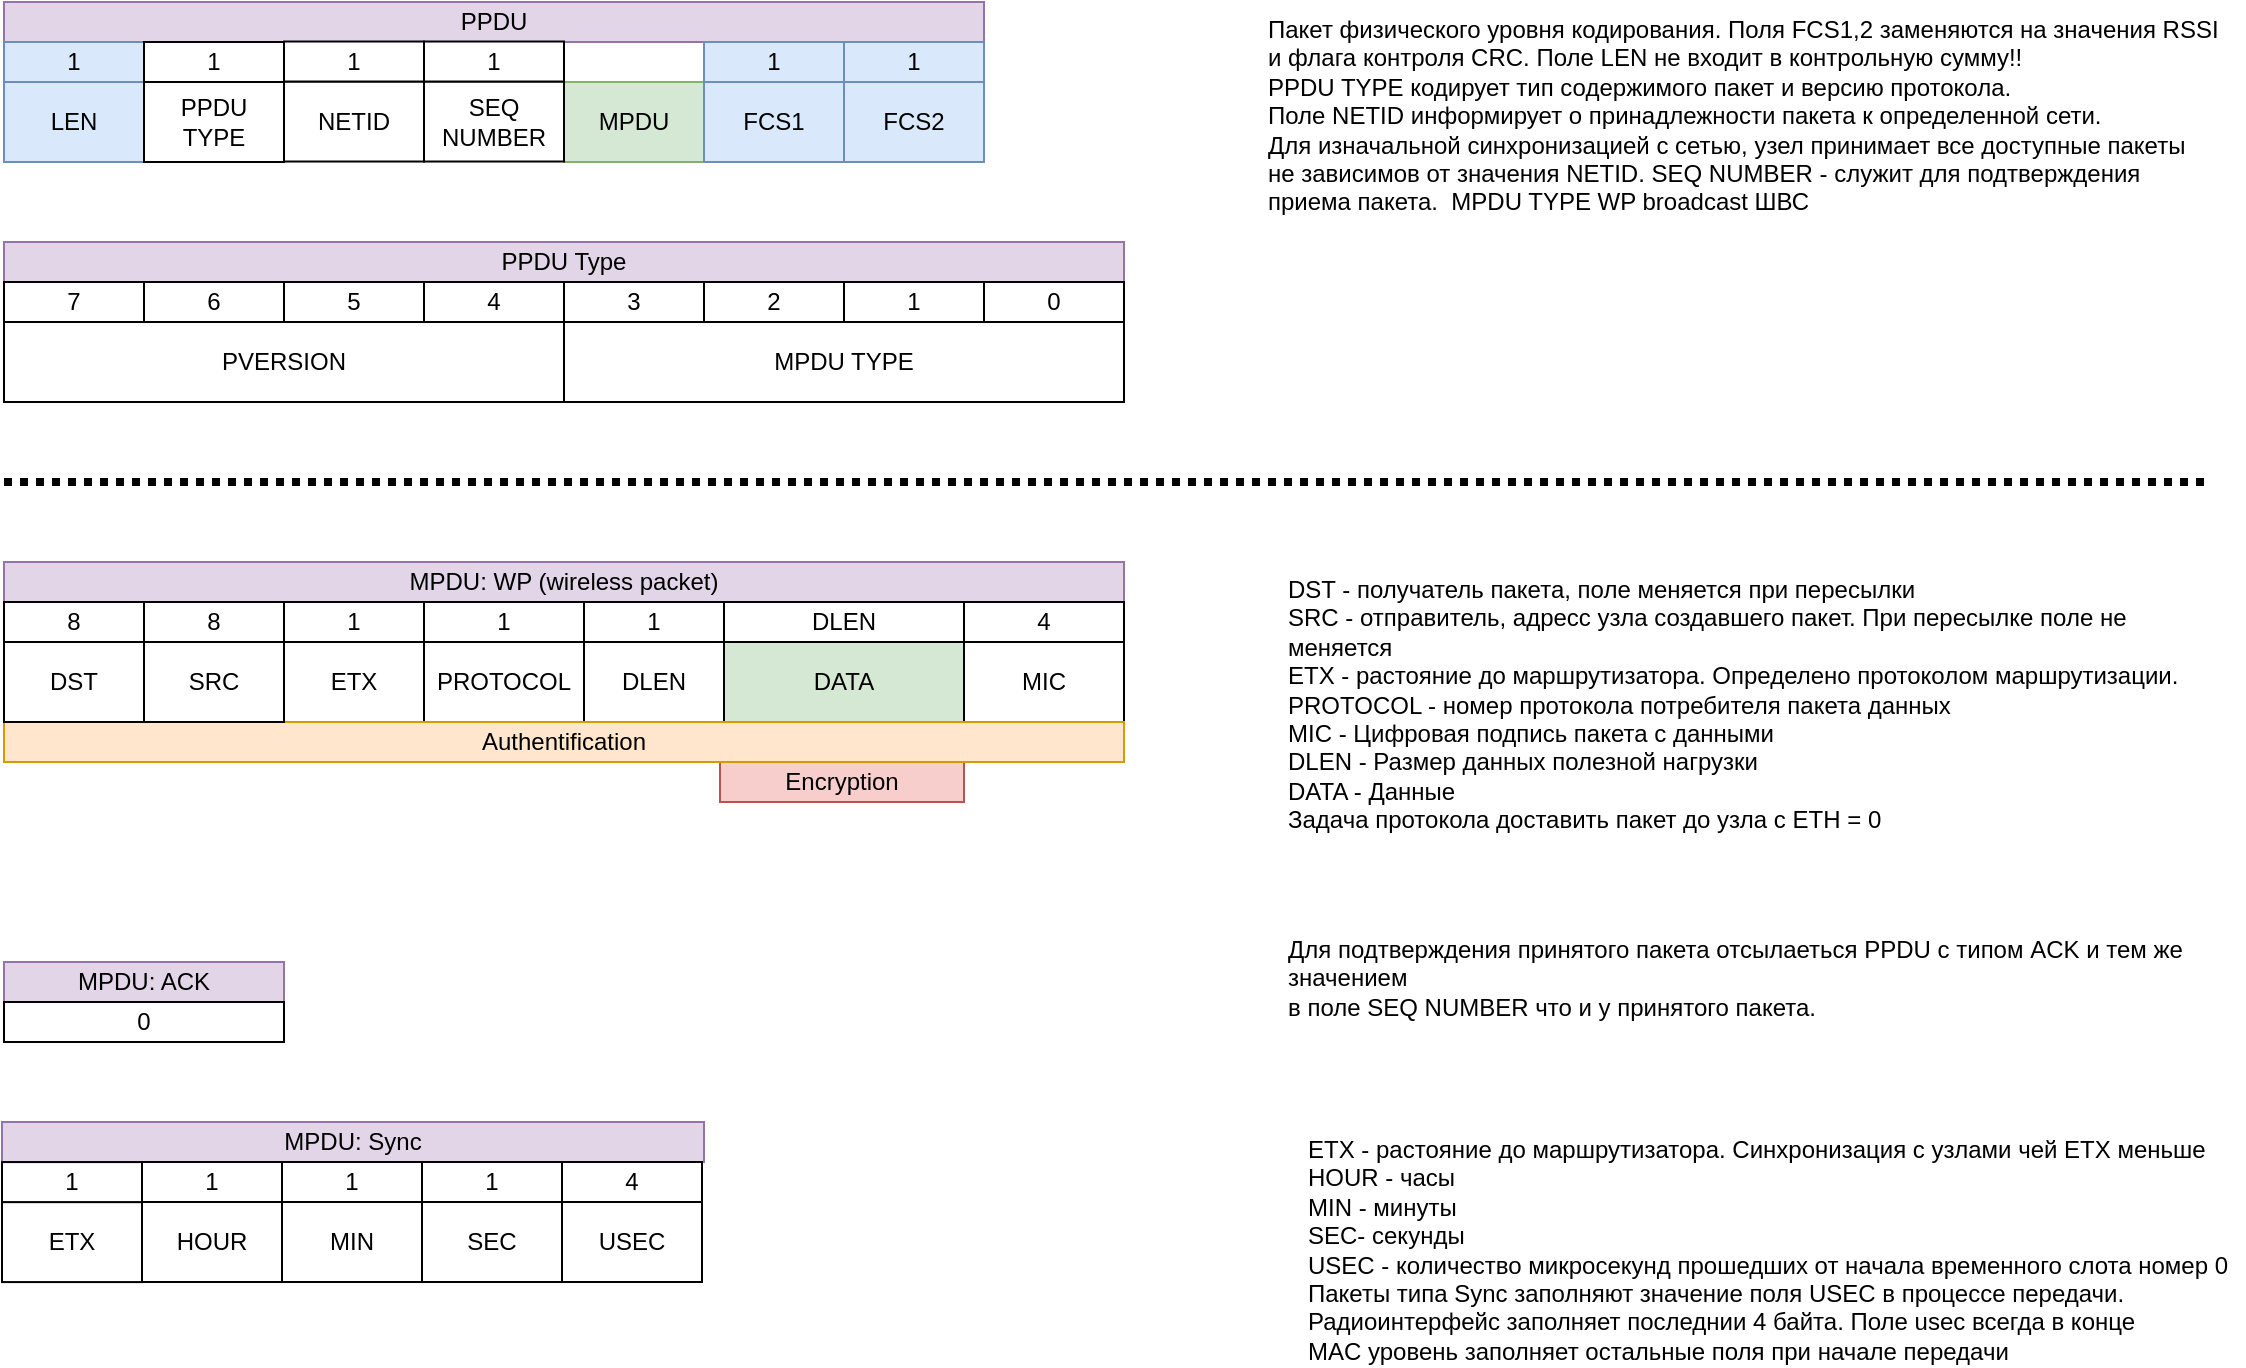 <mxfile version="11.1.4" type="device"><diagram id="k8i3Y56BrXUc4iuTlrY_" name="Frame struct"><mxGraphModel dx="1182" dy="813" grid="1" gridSize="10" guides="1" tooltips="1" connect="1" arrows="1" fold="1" page="1" pageScale="1" pageWidth="1169" pageHeight="827" background="none" math="0" shadow="0"><root><mxCell id="0"/><mxCell id="1" parent="0"/><mxCell id="z7zXKe8dB0JZ0_6NdZDj-1" value="LEN" style="rounded=0;whiteSpace=wrap;html=1;fillColor=#dae8fc;strokeColor=#6c8ebf;" parent="1" vertex="1"><mxGeometry x="40" y="80" width="70" height="40" as="geometry"/></mxCell><mxCell id="z7zXKe8dB0JZ0_6NdZDj-2" value="MPDU" style="rounded=0;whiteSpace=wrap;html=1;fillColor=#d5e8d4;strokeColor=#82b366;" parent="1" vertex="1"><mxGeometry x="320" y="80" width="70" height="40" as="geometry"/></mxCell><mxCell id="z7zXKe8dB0JZ0_6NdZDj-3" value="FCS1" style="rounded=0;whiteSpace=wrap;html=1;fillColor=#dae8fc;strokeColor=#6c8ebf;" parent="1" vertex="1"><mxGeometry x="390" y="80" width="70" height="40" as="geometry"/></mxCell><mxCell id="z7zXKe8dB0JZ0_6NdZDj-5" value="FCS2" style="rounded=0;whiteSpace=wrap;html=1;fillColor=#dae8fc;strokeColor=#6c8ebf;" parent="1" vertex="1"><mxGeometry x="460" y="80" width="70" height="40" as="geometry"/></mxCell><mxCell id="z7zXKe8dB0JZ0_6NdZDj-7" value="PPDU" style="rounded=0;whiteSpace=wrap;html=1;fillColor=#e1d5e7;strokeColor=#9673a6;" parent="1" vertex="1"><mxGeometry x="40" y="40" width="490" height="20" as="geometry"/></mxCell><mxCell id="z7zXKe8dB0JZ0_6NdZDj-8" value="PROTOCOL" style="rounded=0;whiteSpace=wrap;html=1;" parent="1" vertex="1"><mxGeometry x="250" y="360" width="80" height="40" as="geometry"/></mxCell><mxCell id="z7zXKe8dB0JZ0_6NdZDj-9" value="DATA" style="rounded=0;whiteSpace=wrap;html=1;fillColor=#d5e8d4;strokeColor=#82b366;" parent="1" vertex="1"><mxGeometry x="400" y="360" width="120" height="40" as="geometry"/></mxCell><mxCell id="z7zXKe8dB0JZ0_6NdZDj-12" value="MPDU: WP (wireless packet)" style="rounded=0;whiteSpace=wrap;html=1;fillColor=#e1d5e7;strokeColor=#9673a6;" parent="1" vertex="1"><mxGeometry x="40" y="320" width="560" height="20" as="geometry"/></mxCell><mxCell id="z7zXKe8dB0JZ0_6NdZDj-13" value="1" style="rounded=0;whiteSpace=wrap;html=1;fillColor=#dae8fc;strokeColor=#6c8ebf;" parent="1" vertex="1"><mxGeometry x="40" y="60" width="70" height="20" as="geometry"/></mxCell><mxCell id="z7zXKe8dB0JZ0_6NdZDj-14" value="1" style="rounded=0;whiteSpace=wrap;html=1;fillColor=#dae8fc;strokeColor=#6c8ebf;" parent="1" vertex="1"><mxGeometry x="390" y="60" width="70" height="20" as="geometry"/></mxCell><mxCell id="z7zXKe8dB0JZ0_6NdZDj-15" value="1" style="rounded=0;whiteSpace=wrap;html=1;fillColor=#dae8fc;strokeColor=#6c8ebf;" parent="1" vertex="1"><mxGeometry x="460" y="60" width="70" height="20" as="geometry"/></mxCell><mxCell id="z7zXKe8dB0JZ0_6NdZDj-18" value="1" style="rounded=0;whiteSpace=wrap;html=1;" parent="1" vertex="1"><mxGeometry x="250" y="340" width="80" height="20" as="geometry"/></mxCell><mxCell id="z7zXKe8dB0JZ0_6NdZDj-21" value="1" style="rounded=0;whiteSpace=wrap;html=1;" parent="1" vertex="1"><mxGeometry x="180" y="340" width="70" height="20" as="geometry"/></mxCell><mxCell id="z7zXKe8dB0JZ0_6NdZDj-22" value="ETX" style="rounded=0;whiteSpace=wrap;html=1;" parent="1" vertex="1"><mxGeometry x="180" y="360" width="70" height="40" as="geometry"/></mxCell><mxCell id="z7zXKe8dB0JZ0_6NdZDj-23" value="DLEN" style="rounded=0;whiteSpace=wrap;html=1;" parent="1" vertex="1"><mxGeometry x="330" y="360" width="70" height="40" as="geometry"/></mxCell><mxCell id="z7zXKe8dB0JZ0_6NdZDj-24" value="1" style="rounded=0;whiteSpace=wrap;html=1;" parent="1" vertex="1"><mxGeometry x="330" y="340" width="70" height="20" as="geometry"/></mxCell><mxCell id="z7zXKe8dB0JZ0_6NdZDj-25" value="DLEN" style="rounded=0;whiteSpace=wrap;html=1;" parent="1" vertex="1"><mxGeometry x="400" y="340" width="120" height="20" as="geometry"/></mxCell><mxCell id="z7zXKe8dB0JZ0_6NdZDj-26" value="MIC" style="rounded=0;whiteSpace=wrap;html=1;" parent="1" vertex="1"><mxGeometry x="520" y="360" width="80" height="40" as="geometry"/></mxCell><mxCell id="z7zXKe8dB0JZ0_6NdZDj-27" value="4" style="rounded=0;whiteSpace=wrap;html=1;" parent="1" vertex="1"><mxGeometry x="520" y="340" width="80" height="20" as="geometry"/></mxCell><mxCell id="z7zXKe8dB0JZ0_6NdZDj-29" value="DST - получатель пакета, поле меняется при пересылки&lt;br&gt;SRC - отправитель, адресс узла создавшего пакет. При пересылке поле не меняется&lt;br&gt;ETX - растояние до маршрутизатора. Определено протоколом маршрутизации.&lt;br&gt;PROTOCOL - номер протокола потребителя пакета данных&lt;br&gt;MIC - Цифровая подпись пакета с данными&lt;br&gt;DLEN - Размер данных полезной нагрузки&lt;br&gt;DATA - Данные&amp;nbsp;&amp;nbsp;&lt;br&gt;Задача протокола доставить пакет до узла с ETH = 0" style="text;html=1;strokeColor=none;fillColor=none;align=left;verticalAlign=top;whiteSpace=wrap;rounded=0;" parent="1" vertex="1"><mxGeometry x="680" y="320" width="470" height="140" as="geometry"/></mxCell><mxCell id="z7zXKe8dB0JZ0_6NdZDj-35" value="MPDU: ACK" style="rounded=0;whiteSpace=wrap;html=1;fillColor=#e1d5e7;strokeColor=#9673a6;" parent="1" vertex="1"><mxGeometry x="40" y="520" width="140" height="20" as="geometry"/></mxCell><mxCell id="z7zXKe8dB0JZ0_6NdZDj-37" value="0" style="rounded=0;whiteSpace=wrap;html=1;" parent="1" vertex="1"><mxGeometry x="40" y="540" width="140" height="20" as="geometry"/></mxCell><mxCell id="z7zXKe8dB0JZ0_6NdZDj-47" value="Для подтверждения принятого пакета отсылаеться PPDU с типом ACK и тем же значением&lt;br&gt;в поле SEQ NUMBER что и у принятого пакета." style="text;html=1;strokeColor=none;fillColor=none;align=left;verticalAlign=top;whiteSpace=wrap;rounded=0;" parent="1" vertex="1"><mxGeometry x="680" y="500" width="470" height="60" as="geometry"/></mxCell><mxCell id="z7zXKe8dB0JZ0_6NdZDj-48" value="Encryption" style="rounded=0;whiteSpace=wrap;html=1;fillColor=#f8cecc;strokeColor=#b85450;" parent="1" vertex="1"><mxGeometry x="398" y="420" width="122" height="20" as="geometry"/></mxCell><mxCell id="z7zXKe8dB0JZ0_6NdZDj-49" value="Authentification" style="rounded=0;whiteSpace=wrap;html=1;fillColor=#ffe6cc;strokeColor=#d79b00;" parent="1" vertex="1"><mxGeometry x="40" y="400" width="560" height="20" as="geometry"/></mxCell><mxCell id="-DVWClgVpDWLAM5sQVfM-2" value="HOUR" style="rounded=0;whiteSpace=wrap;html=1;" parent="1" vertex="1"><mxGeometry x="109" y="640" width="70" height="40" as="geometry"/></mxCell><mxCell id="-DVWClgVpDWLAM5sQVfM-3" value="MPDU: Sync" style="rounded=0;whiteSpace=wrap;html=1;fillColor=#e1d5e7;strokeColor=#9673a6;" parent="1" vertex="1"><mxGeometry x="39" y="600" width="351" height="20" as="geometry"/></mxCell><mxCell id="-DVWClgVpDWLAM5sQVfM-5" value="1" style="rounded=0;whiteSpace=wrap;html=1;" parent="1" vertex="1"><mxGeometry x="109" y="620" width="70" height="20" as="geometry"/></mxCell><mxCell id="-DVWClgVpDWLAM5sQVfM-6" value="MIN" style="rounded=0;whiteSpace=wrap;html=1;" parent="1" vertex="1"><mxGeometry x="179" y="640" width="70" height="40" as="geometry"/></mxCell><mxCell id="-DVWClgVpDWLAM5sQVfM-7" value="1" style="rounded=0;whiteSpace=wrap;html=1;" parent="1" vertex="1"><mxGeometry x="179" y="620" width="70" height="20" as="geometry"/></mxCell><mxCell id="-DVWClgVpDWLAM5sQVfM-8" value="SEC" style="rounded=0;whiteSpace=wrap;html=1;" parent="1" vertex="1"><mxGeometry x="249" y="640" width="70" height="40" as="geometry"/></mxCell><mxCell id="-DVWClgVpDWLAM5sQVfM-9" value="1" style="rounded=0;whiteSpace=wrap;html=1;" parent="1" vertex="1"><mxGeometry x="249" y="620" width="70" height="20" as="geometry"/></mxCell><mxCell id="-DVWClgVpDWLAM5sQVfM-10" value="USEC" style="rounded=0;whiteSpace=wrap;html=1;" parent="1" vertex="1"><mxGeometry x="319" y="640" width="70" height="40" as="geometry"/></mxCell><mxCell id="-DVWClgVpDWLAM5sQVfM-11" value="4" style="rounded=0;whiteSpace=wrap;html=1;" parent="1" vertex="1"><mxGeometry x="319" y="620" width="70" height="20" as="geometry"/></mxCell><mxCell id="-DVWClgVpDWLAM5sQVfM-12" value="ETX - растояние до маршрутизатора. Синхронизация с узлами чей ETX меньше&lt;br&gt;HOUR - часы&lt;br&gt;MIN - минуты&lt;br&gt;SEC- секунды&lt;br&gt;USEC - количество микросекунд прошедших от начала временного слота номер 0&lt;br&gt;Пакеты типа Sync заполняют значение поля USEC в процессе передачи.&amp;nbsp;&lt;br&gt;Радиоинтерфейс заполняет последнии 4 байта. Поле usec всегда в конце&lt;br&gt;MAC уровень заполняет остальные поля при начале передачи" style="text;html=1;strokeColor=none;fillColor=none;align=left;verticalAlign=top;whiteSpace=wrap;rounded=0;" parent="1" vertex="1"><mxGeometry x="690" y="600" width="470" height="120" as="geometry"/></mxCell><mxCell id="cnWjSRXoXE1EGpLvZqfh-3" value="ETX" style="rounded=0;whiteSpace=wrap;html=1;" parent="1" vertex="1"><mxGeometry x="39" y="640.038" width="70" height="40" as="geometry"/></mxCell><mxCell id="cnWjSRXoXE1EGpLvZqfh-4" value="1" style="rounded=0;whiteSpace=wrap;html=1;" parent="1" vertex="1"><mxGeometry x="39" y="620.038" width="70" height="20" as="geometry"/></mxCell><mxCell id="XIo-fS-Pmp3Ub9NPWN20-3" value="MPDU TYPE" style="rounded=0;whiteSpace=wrap;html=1;" parent="1" vertex="1"><mxGeometry x="320" y="200" width="280" height="40" as="geometry"/></mxCell><mxCell id="XIo-fS-Pmp3Ub9NPWN20-5" value="PPDU Type" style="rounded=0;whiteSpace=wrap;html=1;fillColor=#e1d5e7;strokeColor=#9673a6;" parent="1" vertex="1"><mxGeometry x="40" y="160" width="560" height="20" as="geometry"/></mxCell><mxCell id="XIo-fS-Pmp3Ub9NPWN20-6" value="7" style="rounded=0;whiteSpace=wrap;html=1;" parent="1" vertex="1"><mxGeometry x="40" y="180" width="70" height="20" as="geometry"/></mxCell><mxCell id="XIo-fS-Pmp3Ub9NPWN20-7" value="6" style="rounded=0;whiteSpace=wrap;html=1;" parent="1" vertex="1"><mxGeometry x="110" y="180" width="70" height="20" as="geometry"/></mxCell><mxCell id="XIo-fS-Pmp3Ub9NPWN20-8" value="5" style="rounded=0;whiteSpace=wrap;html=1;" parent="1" vertex="1"><mxGeometry x="180" y="180" width="70" height="20" as="geometry"/></mxCell><mxCell id="XIo-fS-Pmp3Ub9NPWN20-9" value="4" style="rounded=0;whiteSpace=wrap;html=1;" parent="1" vertex="1"><mxGeometry x="250" y="180" width="70" height="20" as="geometry"/></mxCell><mxCell id="XIo-fS-Pmp3Ub9NPWN20-10" value="3" style="rounded=0;whiteSpace=wrap;html=1;" parent="1" vertex="1"><mxGeometry x="320" y="180" width="70" height="20" as="geometry"/></mxCell><mxCell id="XIo-fS-Pmp3Ub9NPWN20-11" value="2" style="rounded=0;whiteSpace=wrap;html=1;" parent="1" vertex="1"><mxGeometry x="390" y="180" width="70" height="20" as="geometry"/></mxCell><mxCell id="XIo-fS-Pmp3Ub9NPWN20-12" value="1" style="rounded=0;whiteSpace=wrap;html=1;" parent="1" vertex="1"><mxGeometry x="460" y="180" width="70" height="20" as="geometry"/></mxCell><mxCell id="XIo-fS-Pmp3Ub9NPWN20-13" value="0" style="rounded=0;whiteSpace=wrap;html=1;" parent="1" vertex="1"><mxGeometry x="530" y="180" width="70" height="20" as="geometry"/></mxCell><mxCell id="XIo-fS-Pmp3Ub9NPWN20-17" value="PVERSION" style="rounded=0;whiteSpace=wrap;html=1;" parent="1" vertex="1"><mxGeometry x="40" y="200" width="280" height="40" as="geometry"/></mxCell><mxCell id="iUeADY57S3nw9IOZ00N9-76" value="DST" style="rounded=0;whiteSpace=wrap;html=1;" parent="1" vertex="1"><mxGeometry x="40" y="360" width="70" height="40" as="geometry"/></mxCell><mxCell id="iUeADY57S3nw9IOZ00N9-77" value="SRC" style="rounded=0;whiteSpace=wrap;html=1;" parent="1" vertex="1"><mxGeometry x="110" y="360" width="70" height="40" as="geometry"/></mxCell><mxCell id="iUeADY57S3nw9IOZ00N9-78" value="8" style="rounded=0;whiteSpace=wrap;html=1;" parent="1" vertex="1"><mxGeometry x="40" y="340" width="70" height="20" as="geometry"/></mxCell><mxCell id="iUeADY57S3nw9IOZ00N9-79" value="8" style="rounded=0;whiteSpace=wrap;html=1;" parent="1" vertex="1"><mxGeometry x="110" y="340" width="70" height="20" as="geometry"/></mxCell><mxCell id="iUeADY57S3nw9IOZ00N9-80" value="PPDU&lt;br&gt;TYPE" style="rounded=0;whiteSpace=wrap;html=1;" parent="1" vertex="1"><mxGeometry x="110" y="80" width="70" height="40" as="geometry"/></mxCell><mxCell id="iUeADY57S3nw9IOZ00N9-81" value="1" style="rounded=0;whiteSpace=wrap;html=1;" parent="1" vertex="1"><mxGeometry x="110" y="60" width="70" height="20" as="geometry"/></mxCell><mxCell id="iUeADY57S3nw9IOZ00N9-113" value="NETID" style="rounded=0;whiteSpace=wrap;html=1;" parent="1" vertex="1"><mxGeometry x="180" y="79.759" width="70" height="40" as="geometry"/></mxCell><mxCell id="iUeADY57S3nw9IOZ00N9-114" value="1" style="rounded=0;whiteSpace=wrap;html=1;" parent="1" vertex="1"><mxGeometry x="180" y="59.759" width="70" height="20" as="geometry"/></mxCell><mxCell id="iUeADY57S3nw9IOZ00N9-119" value="SEQ&lt;br&gt;NUMBER" style="rounded=0;whiteSpace=wrap;html=1;" parent="1" vertex="1"><mxGeometry x="250" y="79.759" width="70" height="40" as="geometry"/></mxCell><mxCell id="iUeADY57S3nw9IOZ00N9-120" value="1" style="rounded=0;whiteSpace=wrap;html=1;" parent="1" vertex="1"><mxGeometry x="250" y="59.759" width="70" height="20" as="geometry"/></mxCell><mxCell id="bRc9V4D2Ol_pi7zPnvJN-1" value="" style="endArrow=none;html=1;dashed=1;dashPattern=1 1;strokeWidth=4;" parent="1" edge="1"><mxGeometry width="50" height="50" relative="1" as="geometry"><mxPoint x="40" y="280" as="sourcePoint"/><mxPoint x="1140" y="280" as="targetPoint"/></mxGeometry></mxCell><mxCell id="klH-OPxUhXU6LzXGkZE5-1" value="&lt;span style=&quot;white-space: nowrap&quot;&gt;Пакет физического уровня кодирования. Поля FCS1,2 заменяются на значения RSSI&lt;br&gt;и флага контроля CRC.&amp;nbsp;&lt;/span&gt;&lt;span style=&quot;white-space: nowrap&quot;&gt;Поле LEN не входит в контрольную сумму!! &lt;br&gt;PPDU TYPE кодирует тип содержимого пакет и версию протокола.&lt;/span&gt;&lt;br style=&quot;white-space: nowrap&quot;&gt;&lt;span style=&quot;white-space: nowrap&quot;&gt;Поле NETID информирует о принадлежности пакета к определенной сети. &lt;br&gt;Для изначальной синхронизацией с&amp;nbsp;&lt;/span&gt;&lt;span style=&quot;white-space: nowrap&quot;&gt;сетью, узел принимает все доступные пакеты &lt;br&gt;не зависимов от значения NETID. SEQ NUMBER - служит для&amp;nbsp;&lt;/span&gt;&lt;span style=&quot;white-space: nowrap&quot;&gt;подтверждения &lt;br&gt;приема пакета.&amp;nbsp; MPDU TYPE WP broadcast ШВС&lt;/span&gt;" style="text;html=1;strokeColor=none;fillColor=none;align=left;verticalAlign=top;rounded=0;whiteSpace=wrap;" parent="1" vertex="1"><mxGeometry x="670" y="40" width="480" height="140" as="geometry"/></mxCell></root></mxGraphModel></diagram><diagram id="7LDpLOK4ih6sHG3bREP2" name="Взаимодействия"><mxGraphModel dx="1422" dy="816" grid="1" gridSize="10" guides="1" tooltips="1" connect="1" arrows="1" fold="1" page="1" pageScale="1" pageWidth="1169" pageHeight="827" math="0" shadow="0"><root><mxCell id="L7cSINjyoBCz0keJmUbq-0"/><mxCell id="L7cSINjyoBCz0keJmUbq-1" parent="L7cSINjyoBCz0keJmUbq-0"/><mxCell id="L7cSINjyoBCz0keJmUbq-2" value="&lt;font style=&quot;font-size: 19px&quot;&gt;&lt;b&gt;A&lt;/b&gt;&lt;/font&gt;" style="ellipse;whiteSpace=wrap;html=1;aspect=fixed;align=center;fillColor=#d5e8d4;strokeColor=#82b366;" parent="L7cSINjyoBCz0keJmUbq-1" vertex="1"><mxGeometry x="343.5" y="120" width="80" height="80" as="geometry"/></mxCell><mxCell id="L7cSINjyoBCz0keJmUbq-3" value="&lt;font style=&quot;font-size: 19px&quot;&gt;&lt;b&gt;B&lt;/b&gt;&lt;/font&gt;" style="ellipse;whiteSpace=wrap;html=1;aspect=fixed;align=center;fillColor=#d5e8d4;strokeColor=#82b366;" parent="L7cSINjyoBCz0keJmUbq-1" vertex="1"><mxGeometry x="543.5" y="120" width="80" height="80" as="geometry"/></mxCell><mxCell id="L7cSINjyoBCz0keJmUbq-4" value="&lt;b&gt;&lt;font style=&quot;font-size: 23px&quot;&gt;Unicast&lt;/font&gt;&lt;/b&gt;" style="text;html=1;strokeColor=none;fillColor=none;align=center;verticalAlign=middle;whiteSpace=wrap;rounded=0;" parent="L7cSINjyoBCz0keJmUbq-1" vertex="1"><mxGeometry x="630" y="30" width="40" height="20" as="geometry"/></mxCell><mxCell id="L7cSINjyoBCz0keJmUbq-5" value="" style="endArrow=none;html=1;strokeWidth=3;" parent="L7cSINjyoBCz0keJmUbq-1" edge="1"><mxGeometry width="50" height="50" relative="1" as="geometry"><mxPoint x="383" y="440" as="sourcePoint"/><mxPoint x="383.5" y="240" as="targetPoint"/></mxGeometry></mxCell><mxCell id="L7cSINjyoBCz0keJmUbq-6" value="&lt;font style=&quot;font-size: 19px&quot;&gt;&lt;b&gt;C&lt;/b&gt;&lt;/font&gt;" style="ellipse;whiteSpace=wrap;html=1;aspect=fixed;align=center;fillColor=#d5e8d4;strokeColor=#82b366;" parent="L7cSINjyoBCz0keJmUbq-1" vertex="1"><mxGeometry x="743.5" y="120" width="80" height="80" as="geometry"/></mxCell><mxCell id="L7cSINjyoBCz0keJmUbq-7" value="" style="endArrow=none;html=1;strokeWidth=3;" parent="L7cSINjyoBCz0keJmUbq-1" edge="1"><mxGeometry width="50" height="50" relative="1" as="geometry"><mxPoint x="583" y="440" as="sourcePoint"/><mxPoint x="583" y="240" as="targetPoint"/></mxGeometry></mxCell><mxCell id="L7cSINjyoBCz0keJmUbq-8" value="" style="endArrow=none;html=1;strokeWidth=3;" parent="L7cSINjyoBCz0keJmUbq-1" edge="1"><mxGeometry width="50" height="50" relative="1" as="geometry"><mxPoint x="780" y="440" as="sourcePoint"/><mxPoint x="780" y="240" as="targetPoint"/></mxGeometry></mxCell><mxCell id="e7uhRsWpkhO2OGQ0xh31-0" value="" style="endArrow=classic;html=1;strokeWidth=1;" parent="L7cSINjyoBCz0keJmUbq-1" edge="1"><mxGeometry width="50" height="50" relative="1" as="geometry"><mxPoint x="390" y="240" as="sourcePoint"/><mxPoint x="580" y="280" as="targetPoint"/></mxGeometry></mxCell><mxCell id="e7uhRsWpkhO2OGQ0xh31-1" value="WP = {DST=ADDR_B, SRC=ADDR_A, SEQN=45}" style="text;html=1;strokeColor=none;fillColor=none;align=left;verticalAlign=middle;whiteSpace=wrap;rounded=0;" parent="L7cSINjyoBCz0keJmUbq-1" vertex="1"><mxGeometry x="50" y="250" width="310" height="20" as="geometry"/></mxCell><mxCell id="HESzFsQQPgCk3jIJfDjx-0" value="" style="endArrow=classic;html=1;strokeWidth=1;" parent="L7cSINjyoBCz0keJmUbq-1" edge="1"><mxGeometry width="50" height="50" relative="1" as="geometry"><mxPoint x="580" y="280" as="sourcePoint"/><mxPoint x="390" y="320" as="targetPoint"/></mxGeometry></mxCell><mxCell id="HESzFsQQPgCk3jIJfDjx-1" value="ACK ={SEQN=45}" style="text;html=1;strokeColor=none;fillColor=none;align=left;verticalAlign=middle;whiteSpace=wrap;rounded=0;" parent="L7cSINjyoBCz0keJmUbq-1" vertex="1"><mxGeometry x="50" y="300" width="310" height="20" as="geometry"/></mxCell><mxCell id="yueVKCjj0r4KNLbL-8b--0" value="" style="endArrow=classic;html=1;strokeWidth=1;" parent="L7cSINjyoBCz0keJmUbq-1" edge="1"><mxGeometry width="50" height="50" relative="1" as="geometry"><mxPoint x="584" y="320" as="sourcePoint"/><mxPoint x="774" y="360" as="targetPoint"/></mxGeometry></mxCell><mxCell id="yueVKCjj0r4KNLbL-8b--1" value="WP = {DST=ADDR_C, SRC=ADDR_A, SEQN=46}" style="text;html=1;strokeColor=none;fillColor=none;align=left;verticalAlign=middle;whiteSpace=wrap;rounded=0;" parent="L7cSINjyoBCz0keJmUbq-1" vertex="1"><mxGeometry x="50" y="340" width="310" height="20" as="geometry"/></mxCell><mxCell id="yueVKCjj0r4KNLbL-8b--2" value="ACK = {SEQN=46}" style="text;html=1;strokeColor=none;fillColor=none;align=left;verticalAlign=middle;whiteSpace=wrap;rounded=0;" parent="L7cSINjyoBCz0keJmUbq-1" vertex="1"><mxGeometry x="50" y="380" width="310" height="20" as="geometry"/></mxCell><mxCell id="yueVKCjj0r4KNLbL-8b--3" value="" style="endArrow=classic;html=1;strokeWidth=1;" parent="L7cSINjyoBCz0keJmUbq-1" edge="1"><mxGeometry width="50" height="50" relative="1" as="geometry"><mxPoint x="774" y="360" as="sourcePoint"/><mxPoint x="584" y="400" as="targetPoint"/></mxGeometry></mxCell></root></mxGraphModel></diagram><diagram id="-TuDTSl08YWe62Vvw_oJ" name="osi"><mxGraphModel dx="1422" dy="816" grid="1" gridSize="10" guides="1" tooltips="1" connect="1" arrows="1" fold="1" page="1" pageScale="1" pageWidth="850" pageHeight="1100" math="0" shadow="0"><root><mxCell id="NnG7n7DtS2A9iKRml4ud-0"/><mxCell id="NnG7n7DtS2A9iKRml4ud-1" parent="NnG7n7DtS2A9iKRml4ud-0"/><mxCell id="NnG7n7DtS2A9iKRml4ud-2" value="Packet transmition protocol" style="whiteSpace=wrap;html=1;shadow=1;fontSize=18;fillColor=#f5f5f5;strokeColor=#666666;" parent="NnG7n7DtS2A9iKRml4ud-1" vertex="1"><mxGeometry x="915" y="160" width="120" height="80" as="geometry"/></mxCell><mxCell id="NnG7n7DtS2A9iKRml4ud-3" value="Radio interface" style="whiteSpace=wrap;html=1;shadow=1;fontSize=18;fillColor=#f5f5f5;strokeColor=#666666;" parent="NnG7n7DtS2A9iKRml4ud-1" vertex="1"><mxGeometry x="635" y="40" width="240" height="80" as="geometry"/></mxCell><mxCell id="NnG7n7DtS2A9iKRml4ud-4" value="Time interval controller" style="whiteSpace=wrap;html=1;shadow=1;fontSize=18;fillColor=#f5f5f5;strokeColor=#666666;" parent="NnG7n7DtS2A9iKRml4ud-1" vertex="1"><mxGeometry x="355" y="160" width="240" height="80" as="geometry"/></mxCell><mxCell id="NnG7n7DtS2A9iKRml4ud-5" value="Media access control" style="whiteSpace=wrap;html=1;shadow=1;fontSize=18;fillColor=#f5f5f5;strokeColor=#666666;" parent="NnG7n7DtS2A9iKRml4ud-1" vertex="1"><mxGeometry x="635" y="160" width="240" height="80" as="geometry"/></mxCell><mxCell id="NnG7n7DtS2A9iKRml4ud-6" value="Link logic controller" style="whiteSpace=wrap;html=1;shadow=1;fontSize=18;fillColor=#f5f5f5;strokeColor=#666666;" parent="NnG7n7DtS2A9iKRml4ud-1" vertex="1"><mxGeometry x="355" y="280" width="520" height="80" as="geometry"/></mxCell><mxCell id="NnG7n7DtS2A9iKRml4ud-7" value="" style="shape=curlyBracket;whiteSpace=wrap;html=1;rounded=1;fontColor=#3333FF;fillColor=#3333FF;strokeColor=#3333FF;strokeWidth=3;" parent="NnG7n7DtS2A9iKRml4ud-1" vertex="1"><mxGeometry x="160" y="55" width="80" height="305" as="geometry"/></mxCell><mxCell id="NnG7n7DtS2A9iKRml4ud-8" value="Data link layer" style="text;html=1;resizable=0;points=[];autosize=1;align=center;verticalAlign=middle;spacingTop=-4;strokeWidth=8;fontSize=17;labelPosition=center;verticalLabelPosition=middle;fontColor=#3333FF;" parent="NnG7n7DtS2A9iKRml4ud-1" vertex="1"><mxGeometry x="65" y="145" width="90" height="20" as="geometry"/></mxCell><mxCell id="NnG7n7DtS2A9iKRml4ud-9" value="" style="shape=curlyBracket;whiteSpace=wrap;html=1;rounded=1;fontColor=#3333FF;fillColor=#3333FF;strokeColor=#3333FF;strokeWidth=3;" parent="NnG7n7DtS2A9iKRml4ud-1" vertex="1"><mxGeometry x="160" y="399" width="80" height="220" as="geometry"/></mxCell><mxCell id="NnG7n7DtS2A9iKRml4ud-10" value="Network level" style="text;html=1;resizable=0;points=[];autosize=1;align=left;verticalAlign=top;spacingTop=-4;fontSize=17;fontColor=#3333FF;" parent="NnG7n7DtS2A9iKRml4ud-1" vertex="1"><mxGeometry x="50" y="484" width="120" height="20" as="geometry"/></mxCell><mxCell id="NnG7n7DtS2A9iKRml4ud-11" value="Предоставляет доступ к радиомодулю посредством стандартиризованного интерфейса и структуры данных. Радиоинтерфейс имеет метод передачи данных с вставкой временой отметки во время передачи.&amp;nbsp;" style="text;strokeColor=none;fillColor=none;align=left;verticalAlign=top;whiteSpace=wrap;rounded=0;labelPosition=center;verticalLabelPosition=middle;html=1;horizontal=1;labelBackgroundColor=none;labelBorderColor=none;" parent="NnG7n7DtS2A9iKRml4ud-1" vertex="1"><mxGeometry x="1120" y="40" width="600" height="80" as="geometry"/></mxCell><mxCell id="NnG7n7DtS2A9iKRml4ud-12" value="MAC уровень управляет радиопередатчиком и занимается непосредственным приемом или передачей пакетов. MAC на входе получет пакет с указанием в какой временой слот и на каком канале его передавать. МАС для каждого временого слота обрабатывает 1 пакет. буферизации нет. MAC уровень самостоятельно настраивает обратные вызовы от TIC. MAC имеет команды немедленного приема и передачи пакетов. Применяется для начальной синхронизации с сетью." style="text;strokeColor=none;fillColor=none;align=left;verticalAlign=top;whiteSpace=wrap;rounded=0;labelPosition=center;verticalLabelPosition=middle;html=1;horizontal=1;labelBackgroundColor=none;labelBorderColor=none;" parent="NnG7n7DtS2A9iKRml4ud-1" vertex="1"><mxGeometry x="1120" y="160" width="600" height="80" as="geometry"/></mxCell><mxCell id="NnG7n7DtS2A9iKRml4ud-13" value="Neiborhod protocol" style="whiteSpace=wrap;html=1;shadow=1;fontSize=18;fillColor=#f5f5f5;strokeColor=#666666;" parent="NnG7n7DtS2A9iKRml4ud-1" vertex="1"><mxGeometry x="355" y="400" width="240" height="80" as="geometry"/></mxCell><mxCell id="NnG7n7DtS2A9iKRml4ud-14" value="Route protocol" style="whiteSpace=wrap;html=1;shadow=1;fontSize=18;fillColor=#f5f5f5;strokeColor=#666666;" parent="NnG7n7DtS2A9iKRml4ud-1" vertex="1"><mxGeometry x="636" y="400" width="240" height="80" as="geometry"/></mxCell><mxCell id="NnG7n7DtS2A9iKRml4ud-15" value="LIC управляет синхронизацией TIC. LIC имеет входную очеред пакетов на передачу, анализирует очередь и решает на какой частоте и слоте передавать пакет. решение производиться из таблици информации о соседях и настроек сети. Данные о соседях извлекаются из протокола соседей. LIC реализует протокол синхронизации" style="text;strokeColor=none;fillColor=none;align=left;verticalAlign=top;whiteSpace=wrap;rounded=0;labelPosition=center;verticalLabelPosition=middle;html=1;horizontal=1;labelBackgroundColor=none;labelBorderColor=none;" parent="NnG7n7DtS2A9iKRml4ud-1" vertex="1"><mxGeometry x="1121" y="280" width="600" height="80" as="geometry"/></mxCell><mxCell id="NnG7n7DtS2A9iKRml4ud-16" value="" style="shape=curlyBracket;whiteSpace=wrap;html=1;rounded=1;fontColor=#3333FF;fillColor=#3333FF;strokeColor=#3333FF;strokeWidth=3;" parent="NnG7n7DtS2A9iKRml4ud-1" vertex="1"><mxGeometry x="160" y="680" width="80" height="220" as="geometry"/></mxCell><mxCell id="NnG7n7DtS2A9iKRml4ud-17" value="Transport level" style="text;html=1;resizable=0;points=[];autosize=1;align=left;verticalAlign=top;spacingTop=-4;fontSize=17;fontColor=#3333FF;" parent="NnG7n7DtS2A9iKRml4ud-1" vertex="1"><mxGeometry x="50" y="765" width="130" height="20" as="geometry"/></mxCell><mxCell id="NnG7n7DtS2A9iKRml4ud-18" value="UDP" style="whiteSpace=wrap;html=1;shadow=1;fontSize=18;fillColor=#f5f5f5;strokeColor=#666666;" parent="NnG7n7DtS2A9iKRml4ud-1" vertex="1"><mxGeometry x="355" y="680" width="240" height="80" as="geometry"/></mxCell><mxCell id="NnG7n7DtS2A9iKRml4ud-19" value="TCP" style="whiteSpace=wrap;html=1;shadow=1;fontSize=18;fillColor=#f5f5f5;strokeColor=#666666;" parent="NnG7n7DtS2A9iKRml4ud-1" vertex="1"><mxGeometry x="635" y="680" width="240" height="80" as="geometry"/></mxCell><mxCell id="NnG7n7DtS2A9iKRml4ud-20" value="Вызов обработчиков протоколов производится после завершения цикла приема/передачи пакетов." style="text;strokeColor=none;fillColor=none;align=left;verticalAlign=top;whiteSpace=wrap;rounded=0;labelPosition=center;verticalLabelPosition=middle;html=1;horizontal=1;labelBackgroundColor=none;labelBorderColor=none;" parent="NnG7n7DtS2A9iKRml4ud-1" vertex="1"><mxGeometry x="1120" y="400" width="600" height="80" as="geometry"/></mxCell><mxCell id="NnG7n7DtS2A9iKRml4ud-21" value="Протоколы транспорта с гарантированой доставкой или без нее." style="text;strokeColor=none;fillColor=none;align=left;verticalAlign=top;whiteSpace=wrap;rounded=0;labelPosition=center;verticalLabelPosition=middle;html=1;horizontal=1;labelBackgroundColor=none;labelBorderColor=none;" parent="NnG7n7DtS2A9iKRml4ud-1" vertex="1"><mxGeometry x="1121" y="680" width="600" height="80" as="geometry"/></mxCell><mxCell id="NnG7n7DtS2A9iKRml4ud-22" value="Syncronization&lt;br&gt;protocol" style="whiteSpace=wrap;html=1;shadow=1;fontSize=18;fillColor=#f5f5f5;strokeColor=#666666;" parent="NnG7n7DtS2A9iKRml4ud-1" vertex="1"><mxGeometry x="915" y="280" width="120" height="80" as="geometry"/></mxCell></root></mxGraphModel></diagram><diagram id="6E0O_5J0x88JXBl5AWgK" name="modules"><mxGraphModel dx="1835" dy="678" grid="1" gridSize="10" guides="1" tooltips="1" connect="1" arrows="1" fold="1" page="1" pageScale="1" pageWidth="850" pageHeight="1100" math="0" shadow="0"><root><mxCell id="A0dL0unUzgnhg3RQUvST-0"/><mxCell id="A0dL0unUzgnhg3RQUvST-1" parent="A0dL0unUzgnhg3RQUvST-0"/><mxCell id="A0dL0unUzgnhg3RQUvST-2" value="Radio_module" style="swimlane;html=1;fontStyle=1;align=center;verticalAlign=top;childLayout=stackLayout;horizontal=1;startSize=26;horizontalStack=0;resizeParent=1;resizeLast=0;collapsible=1;marginBottom=0;swimlaneFillColor=#ffffff;rounded=0;shadow=0;comic=0;labelBackgroundColor=none;strokeColor=#000000;strokeWidth=1;fillColor=none;fontFamily=Verdana;fontSize=12;fontColor=#000000;" parent="A0dL0unUzgnhg3RQUvST-1" vertex="1"><mxGeometry x="350" y="170" width="430" height="510" as="geometry"/></mxCell><mxCell id="A0dL0unUzgnhg3RQUvST-3" value="- field: etherFrame receivedFrame={rawData = receivedData}" style="text;html=1;strokeColor=none;fillColor=none;align=left;verticalAlign=top;spacingLeft=4;spacingRight=4;whiteSpace=wrap;overflow=hidden;rotatable=0;points=[[0,0.5],[1,0.5]];portConstraint=eastwest;" parent="A0dL0unUzgnhg3RQUvST-2" vertex="1"><mxGeometry y="26" width="430" height="26" as="geometry"/></mxCell><mxCell id="A0dL0unUzgnhg3RQUvST-4" value="- field: uint8_t receivedData[128]" style="text;html=1;strokeColor=none;fillColor=none;align=left;verticalAlign=top;spacingLeft=4;spacingRight=4;whiteSpace=wrap;overflow=hidden;rotatable=0;points=[[0,0.5],[1,0.5]];portConstraint=eastwest;" parent="A0dL0unUzgnhg3RQUvST-2" vertex="1"><mxGeometry y="52" width="430" height="26" as="geometry"/></mxCell><mxCell id="A0dL0unUzgnhg3RQUvST-5" value="- field: radioStatistic statistic" style="text;html=1;strokeColor=none;fillColor=none;align=left;verticalAlign=top;spacingLeft=4;spacingRight=4;whiteSpace=wrap;overflow=hidden;rotatable=0;points=[[0,0.5],[1,0.5]];portConstraint=eastwest;resizeHeight=1;" parent="A0dL0unUzgnhg3RQUvST-2" vertex="1"><mxGeometry y="78" width="430" height="22" as="geometry"/></mxCell><mxCell id="A0dL0unUzgnhg3RQUvST-6" value="" style="line;html=1;strokeWidth=1;fillColor=none;align=left;verticalAlign=middle;spacingTop=-1;spacingLeft=3;spacingRight=3;rotatable=0;labelPosition=right;points=[];portConstraint=eastwest;" parent="A0dL0unUzgnhg3RQUvST-2" vertex="1"><mxGeometry y="100" width="430" height="8" as="geometry"/></mxCell><mxCell id="A0dL0unUzgnhg3RQUvST-7" value="+ type: uint8_t channel_t&amp;nbsp;" style="text;html=1;strokeColor=none;fillColor=none;align=left;verticalAlign=top;spacingLeft=4;spacingRight=4;whiteSpace=wrap;overflow=hidden;rotatable=0;points=[[0,0.5],[1,0.5]];portConstraint=eastwest;resizeHeight=1;" parent="A0dL0unUzgnhg3RQUvST-2" vertex="1"><mxGeometry y="108" width="430" height="22" as="geometry"/></mxCell><mxCell id="A0dL0unUzgnhg3RQUvST-8" value="" style="line;html=1;strokeWidth=1;fillColor=none;align=left;verticalAlign=middle;spacingTop=-1;spacingLeft=3;spacingRight=3;rotatable=0;labelPosition=right;points=[];portConstraint=eastwest;" parent="A0dL0unUzgnhg3RQUvST-2" vertex="1"><mxGeometry y="130" width="430" height="8" as="geometry"/></mxCell><mxCell id="A0dL0unUzgnhg3RQUvST-9" value="+ method: init()" style="text;html=1;strokeColor=none;fillColor=none;align=left;verticalAlign=top;spacingLeft=4;spacingRight=4;whiteSpace=wrap;overflow=hidden;rotatable=0;points=[[0,0.5],[1,0.5]];portConstraint=eastwest;" parent="A0dL0unUzgnhg3RQUvST-2" vertex="1"><mxGeometry y="138" width="430" height="26" as="geometry"/></mxCell><mxCell id="A0dL0unUzgnhg3RQUvST-10" value="+ method: off()&lt;br&gt;" style="text;html=1;strokeColor=none;fillColor=none;align=left;verticalAlign=top;spacingLeft=4;spacingRight=4;whiteSpace=wrap;overflow=hidden;rotatable=0;points=[[0,0.5],[1,0.5]];portConstraint=eastwest;" parent="A0dL0unUzgnhg3RQUvST-2" vertex="1"><mxGeometry y="164" width="430" height="26" as="geometry"/></mxCell><mxCell id="A0dL0unUzgnhg3RQUvST-11" value="+ method: on()&lt;br&gt;&lt;br&gt;" style="text;html=1;strokeColor=none;fillColor=none;align=left;verticalAlign=top;spacingLeft=4;spacingRight=4;whiteSpace=wrap;overflow=hidden;rotatable=0;points=[[0,0.5],[1,0.5]];portConstraint=eastwest;" parent="A0dL0unUzgnhg3RQUvST-2" vertex="1"><mxGeometry y="190" width="430" height="26" as="geometry"/></mxCell><mxCell id="A0dL0unUzgnhg3RQUvST-12" value="+ method: bool send(etherFrame_s* frame)" style="text;html=1;strokeColor=none;fillColor=none;align=left;verticalAlign=top;spacingLeft=4;spacingRight=4;whiteSpace=wrap;overflow=hidden;rotatable=0;points=[[0,0.5],[1,0.5]];portConstraint=eastwest;" parent="A0dL0unUzgnhg3RQUvST-2" vertex="1"><mxGeometry y="216" width="430" height="26" as="geometry"/></mxCell><mxCell id="A0dL0unUzgnhg3RQUvST-14" value="+ method: bool receive(etherFrame_s* frame, *timeStamp)" style="text;html=1;strokeColor=none;fillColor=none;align=left;verticalAlign=top;spacingLeft=4;spacingRight=4;whiteSpace=wrap;overflow=hidden;rotatable=0;points=[[0,0.5],[1,0.5]];portConstraint=eastwest;" parent="A0dL0unUzgnhg3RQUvST-2" vertex="1"><mxGeometry y="242" width="430" height="26" as="geometry"/></mxCell><mxCell id="e6CLvyasX5Xa-Am0rthC-0" value="+ method: bool sendWithTimeStamp(etherFrame_s* frame, usec* p)" style="text;html=1;strokeColor=none;fillColor=none;align=left;verticalAlign=top;spacingLeft=4;spacingRight=4;whiteSpace=wrap;overflow=hidden;rotatable=0;points=[[0,0.5],[1,0.5]];portConstraint=eastwest;" parent="A0dL0unUzgnhg3RQUvST-2" vertex="1"><mxGeometry y="268" width="430" height="26" as="geometry"/></mxCell><mxCell id="A0dL0unUzgnhg3RQUvST-13" value="+ method: bool setChannel(channel_t n)" style="text;html=1;strokeColor=none;fillColor=none;align=left;verticalAlign=top;spacingLeft=4;spacingRight=4;whiteSpace=wrap;overflow=hidden;rotatable=0;points=[[0,0.5],[1,0.5]];portConstraint=eastwest;" parent="A0dL0unUzgnhg3RQUvST-2" vertex="1"><mxGeometry y="294" width="430" height="26" as="geometry"/></mxCell><mxCell id="A0dL0unUzgnhg3RQUvST-15" value="+ method: uint32_t getCRCErrorCount()" style="text;html=1;strokeColor=none;fillColor=none;align=left;verticalAlign=top;spacingLeft=4;spacingRight=4;whiteSpace=wrap;overflow=hidden;rotatable=0;points=[[0,0.5],[1,0.5]];portConstraint=eastwest;" parent="A0dL0unUzgnhg3RQUvST-2" vertex="1"><mxGeometry y="320" width="430" height="26" as="geometry"/></mxCell><mxCell id="A0dL0unUzgnhg3RQUvST-16" value="+ method: uint32_t getCCARejectCount()" style="text;html=1;strokeColor=none;fillColor=none;align=left;verticalAlign=top;spacingLeft=4;spacingRight=4;whiteSpace=wrap;overflow=hidden;rotatable=0;points=[[0,0.5],[1,0.5]];portConstraint=eastwest;" parent="A0dL0unUzgnhg3RQUvST-2" vertex="1"><mxGeometry y="346" width="430" height="26" as="geometry"/></mxCell><mxCell id="A0dL0unUzgnhg3RQUvST-17" value="+ method: uint64_t getRadioUptime()" style="text;html=1;strokeColor=none;fillColor=none;align=left;verticalAlign=top;spacingLeft=4;spacingRight=4;whiteSpace=wrap;overflow=hidden;rotatable=0;points=[[0,0.5],[1,0.5]];portConstraint=eastwest;" parent="A0dL0unUzgnhg3RQUvST-2" vertex="1"><mxGeometry y="372" width="430" height="26" as="geometry"/></mxCell><mxCell id="A0dL0unUzgnhg3RQUvST-18" value="+ method: bool measureStartUpTransmitionTime()" style="text;html=1;strokeColor=none;fillColor=none;align=left;verticalAlign=top;spacingLeft=4;spacingRight=4;whiteSpace=wrap;overflow=hidden;rotatable=0;points=[[0,0.5],[1,0.5]];portConstraint=eastwest;" parent="A0dL0unUzgnhg3RQUvST-2" vertex="1"><mxGeometry y="398" width="430" height="26" as="geometry"/></mxCell><mxCell id="A0dL0unUzgnhg3RQUvST-19" value="+ method: bool measureStartUpReceiveTime()" style="text;html=1;strokeColor=none;fillColor=none;align=left;verticalAlign=top;spacingLeft=4;spacingRight=4;whiteSpace=wrap;overflow=hidden;rotatable=0;points=[[0,0.5],[1,0.5]];portConstraint=eastwest;" parent="A0dL0unUzgnhg3RQUvST-2" vertex="1"><mxGeometry y="424" width="430" height="26" as="geometry"/></mxCell><mxCell id="A0dL0unUzgnhg3RQUvST-20" value="DEBUG" style="swimlane;fontStyle=0;childLayout=stackLayout;horizontal=1;startSize=26;fillColor=none;horizontalStack=0;resizeParent=1;resizeParentMax=0;resizeLast=0;collapsible=1;marginBottom=0;" parent="A0dL0unUzgnhg3RQUvST-1" vertex="1"><mxGeometry x="350" y="44" width="430" height="78" as="geometry"/></mxCell><mxCell id="A0dL0unUzgnhg3RQUvST-21" value="+ macros: ASSERT(condition, message)" style="text;strokeColor=none;fillColor=none;align=left;verticalAlign=top;spacingLeft=4;spacingRight=4;overflow=hidden;rotatable=0;points=[[0,0.5],[1,0.5]];portConstraint=eastwest;" parent="A0dL0unUzgnhg3RQUvST-20" vertex="1"><mxGeometry y="26" width="430" height="26" as="geometry"/></mxCell><mxCell id="A0dL0unUzgnhg3RQUvST-22" value="+ macros: LOG(level, message)" style="text;strokeColor=none;fillColor=none;align=left;verticalAlign=top;spacingLeft=4;spacingRight=4;overflow=hidden;rotatable=0;points=[[0,0.5],[1,0.5]];portConstraint=eastwest;" parent="A0dL0unUzgnhg3RQUvST-20" vertex="1"><mxGeometry y="52" width="430" height="26" as="geometry"/></mxCell><mxCell id="A0dL0unUzgnhg3RQUvST-23" value="&lt;p style=&quot;margin: 0px ; margin-top: 4px ; text-align: center ; text-decoration: underline&quot;&gt;&lt;b&gt;etherFrame:Structure&lt;/b&gt;&lt;/p&gt;&lt;hr&gt;&lt;p style=&quot;margin: 0px ; margin-left: 8px&quot;&gt;uint8_t len&lt;br&gt;uint8_t* rawData&lt;/p&gt;" style="verticalAlign=top;align=left;overflow=fill;fontSize=12;fontFamily=Helvetica;html=1;" parent="A0dL0unUzgnhg3RQUvST-1" vertex="1"><mxGeometry x="830" y="366" width="220" height="74" as="geometry"/></mxCell><mxCell id="A0dL0unUzgnhg3RQUvST-24" value="&lt;p style=&quot;margin: 0px ; margin-top: 4px ; text-align: center ; text-decoration: underline&quot;&gt;&lt;b&gt;radioStatistic:Structure&lt;/b&gt;&lt;/p&gt;&lt;hr&gt;&lt;p style=&quot;margin: 0px ; margin-left: 8px&quot;&gt;uint32_t crcErrorCount&lt;br&gt;&lt;/p&gt;&lt;p style=&quot;margin: 0px ; margin-left: 8px&quot;&gt;uint32_t ccaRejectCount&lt;/p&gt;&lt;p style=&quot;margin: 0px ; margin-left: 8px&quot;&gt;uint64_t radioUptime&lt;/p&gt;" style="verticalAlign=top;align=left;overflow=fill;fontSize=12;fontFamily=Helvetica;html=1;" parent="A0dL0unUzgnhg3RQUvST-1" vertex="1"><mxGeometry x="830" y="448" width="220" height="82" as="geometry"/></mxCell><mxCell id="A0dL0unUzgnhg3RQUvST-25" value="TIC_module" style="swimlane;html=1;fontStyle=1;align=center;verticalAlign=top;childLayout=stackLayout;horizontal=1;startSize=26;horizontalStack=0;resizeParent=1;resizeLast=0;collapsible=1;marginBottom=0;swimlaneFillColor=#ffffff;rounded=0;shadow=0;comic=0;labelBackgroundColor=none;strokeColor=#000000;strokeWidth=1;fillColor=none;fontFamily=Verdana;fontSize=12;fontColor=#000000;" parent="A0dL0unUzgnhg3RQUvST-1" vertex="1"><mxGeometry x="-120" y="170" width="430" height="532" as="geometry"/></mxCell><mxCell id="A0dL0unUzgnhg3RQUvST-26" value="- field: timeSlotState_s timeSlotStateTable[50]" style="text;html=1;strokeColor=none;fillColor=none;align=left;verticalAlign=top;spacingLeft=4;spacingRight=4;whiteSpace=wrap;overflow=hidden;rotatable=0;points=[[0,0.5],[1,0.5]];portConstraint=eastwest;" parent="A0dL0unUzgnhg3RQUvST-25" vertex="1"><mxGeometry y="26" width="430" height="26" as="geometry"/></mxCell><mxCell id="A0dL0unUzgnhg3RQUvST-27" value="- field: timeSlot_t currentTimeSlot" style="text;html=1;strokeColor=none;fillColor=none;align=left;verticalAlign=top;spacingLeft=4;spacingRight=4;whiteSpace=wrap;overflow=hidden;rotatable=0;points=[[0,0.5],[1,0.5]];portConstraint=eastwest;" parent="A0dL0unUzgnhg3RQUvST-25" vertex="1"><mxGeometry y="52" width="430" height="26" as="geometry"/></mxCell><mxCell id="A0dL0unUzgnhg3RQUvST-28" value="- field: timeSlot_t nextTimeSlot" style="text;html=1;strokeColor=none;fillColor=none;align=left;verticalAlign=top;spacingLeft=4;spacingRight=4;whiteSpace=wrap;overflow=hidden;rotatable=0;points=[[0,0.5],[1,0.5]];portConstraint=eastwest;" parent="A0dL0unUzgnhg3RQUvST-25" vertex="1"><mxGeometry y="78" width="430" height="26" as="geometry"/></mxCell><mxCell id="A0dL0unUzgnhg3RQUvST-29" value="" style="line;html=1;strokeWidth=1;fillColor=none;align=left;verticalAlign=middle;spacingTop=-1;spacingLeft=3;spacingRight=3;rotatable=0;labelPosition=right;points=[];portConstraint=eastwest;" parent="A0dL0unUzgnhg3RQUvST-25" vertex="1"><mxGeometry y="104" width="430" height="8" as="geometry"/></mxCell><mxCell id="A0dL0unUzgnhg3RQUvST-30" value="+ type: long int usec_t&amp;nbsp;" style="text;html=1;strokeColor=none;fillColor=none;align=left;verticalAlign=top;spacingLeft=4;spacingRight=4;whiteSpace=wrap;overflow=hidden;rotatable=0;points=[[0,0.5],[1,0.5]];portConstraint=eastwest;resizeHeight=1;" parent="A0dL0unUzgnhg3RQUvST-25" vertex="1"><mxGeometry y="112" width="430" height="22" as="geometry"/></mxCell><mxCell id="A0dL0unUzgnhg3RQUvST-31" value="" style="line;html=1;strokeWidth=1;fillColor=none;align=left;verticalAlign=middle;spacingTop=-1;spacingLeft=3;spacingRight=3;rotatable=0;labelPosition=right;points=[];portConstraint=eastwest;" parent="A0dL0unUzgnhg3RQUvST-25" vertex="1"><mxGeometry y="134" width="430" height="8" as="geometry"/></mxCell><mxCell id="A0dL0unUzgnhg3RQUvST-32" value="+ method: init()" style="text;html=1;strokeColor=none;fillColor=none;align=left;verticalAlign=top;spacingLeft=4;spacingRight=4;whiteSpace=wrap;overflow=hidden;rotatable=0;points=[[0,0.5],[1,0.5]];portConstraint=eastwest;" parent="A0dL0unUzgnhg3RQUvST-25" vertex="1"><mxGeometry y="142" width="430" height="26" as="geometry"/></mxCell><mxCell id="A0dL0unUzgnhg3RQUvST-33" value="+ method: setReceiveCallback(ticCallback_f handler)" style="text;html=1;strokeColor=none;fillColor=none;align=left;verticalAlign=top;spacingLeft=4;spacingRight=4;whiteSpace=wrap;overflow=hidden;rotatable=0;points=[[0,0.5],[1,0.5]];portConstraint=eastwest;" parent="A0dL0unUzgnhg3RQUvST-25" vertex="1"><mxGeometry y="168" width="430" height="26" as="geometry"/></mxCell><mxCell id="A0dL0unUzgnhg3RQUvST-34" value="+ method: setSendCallback(ticCallback_f handler)" style="text;html=1;strokeColor=none;fillColor=none;align=left;verticalAlign=top;spacingLeft=4;spacingRight=4;whiteSpace=wrap;overflow=hidden;rotatable=0;points=[[0,0.5],[1,0.5]];portConstraint=eastwest;" parent="A0dL0unUzgnhg3RQUvST-25" vertex="1"><mxGeometry y="194" width="430" height="26" as="geometry"/></mxCell><mxCell id="A0dL0unUzgnhg3RQUvST-35" value="+ method: clearCallbacks()" style="text;html=1;strokeColor=none;fillColor=none;align=left;verticalAlign=top;spacingLeft=4;spacingRight=4;whiteSpace=wrap;overflow=hidden;rotatable=0;points=[[0,0.5],[1,0.5]];portConstraint=eastwest;" parent="A0dL0unUzgnhg3RQUvST-25" vertex="1"><mxGeometry y="220" width="430" height="26" as="geometry"/></mxCell><mxCell id="A0dL0unUzgnhg3RQUvST-36" value="+ method: bool setReceptionState(timeSlot_t n, bool state)" style="text;html=1;strokeColor=none;fillColor=none;align=left;verticalAlign=top;spacingLeft=4;spacingRight=4;whiteSpace=wrap;overflow=hidden;rotatable=0;points=[[0,0.5],[1,0.5]];portConstraint=eastwest;" parent="A0dL0unUzgnhg3RQUvST-25" vertex="1"><mxGeometry y="246" width="430" height="26" as="geometry"/></mxCell><mxCell id="A0dL0unUzgnhg3RQUvST-37" value="+ method: bool setTransmissionState(timeSlot_t n, bool state)" style="text;html=1;strokeColor=none;fillColor=none;align=left;verticalAlign=top;spacingLeft=4;spacingRight=4;whiteSpace=wrap;overflow=hidden;rotatable=0;points=[[0,0.5],[1,0.5]];portConstraint=eastwest;" parent="A0dL0unUzgnhg3RQUvST-25" vertex="1"><mxGeometry y="272" width="430" height="26" as="geometry"/></mxCell><mxCell id="A0dL0unUzgnhg3RQUvST-38" value="+ method: bool getReceptionState(timeSlot_t n)" style="text;html=1;strokeColor=none;fillColor=none;align=left;verticalAlign=top;spacingLeft=4;spacingRight=4;whiteSpace=wrap;overflow=hidden;rotatable=0;points=[[0,0.5],[1,0.5]];portConstraint=eastwest;" parent="A0dL0unUzgnhg3RQUvST-25" vertex="1"><mxGeometry y="298" width="430" height="26" as="geometry"/></mxCell><mxCell id="A0dL0unUzgnhg3RQUvST-39" value="+ method: bool getTransmissionState(timeSlot_t n)" style="text;html=1;strokeColor=none;fillColor=none;align=left;verticalAlign=top;spacingLeft=4;spacingRight=4;whiteSpace=wrap;overflow=hidden;rotatable=0;points=[[0,0.5],[1,0.5]];portConstraint=eastwest;" parent="A0dL0unUzgnhg3RQUvST-25" vertex="1"><mxGeometry y="324" width="430" height="26" as="geometry"/></mxCell><mxCell id="A0dL0unUzgnhg3RQUvST-40" value="+ method: bool adjustTimer(usec_t&amp;nbsp;usec)" style="text;html=1;strokeColor=none;fillColor=none;align=left;verticalAlign=top;spacingLeft=4;spacingRight=4;whiteSpace=wrap;overflow=hidden;rotatable=0;points=[[0,0.5],[1,0.5]];portConstraint=eastwest;" parent="A0dL0unUzgnhg3RQUvST-25" vertex="1"><mxGeometry y="350" width="430" height="26" as="geometry"/></mxCell><mxCell id="A0dL0unUzgnhg3RQUvST-41" value="+ method: bool setTimer(usec_t&amp;nbsp;usec)" style="text;html=1;strokeColor=none;fillColor=none;align=left;verticalAlign=top;spacingLeft=4;spacingRight=4;whiteSpace=wrap;overflow=hidden;rotatable=0;points=[[0,0.5],[1,0.5]];portConstraint=eastwest;" parent="A0dL0unUzgnhg3RQUvST-25" vertex="1"><mxGeometry y="376" width="430" height="26" as="geometry"/></mxCell><mxCell id="A0dL0unUzgnhg3RQUvST-42" value="+ method: usec_t&amp;nbsp;getTimeFromBegin()" style="text;html=1;strokeColor=none;fillColor=none;align=left;verticalAlign=top;spacingLeft=4;spacingRight=4;whiteSpace=wrap;overflow=hidden;rotatable=0;points=[[0,0.5],[1,0.5]];portConstraint=eastwest;" parent="A0dL0unUzgnhg3RQUvST-25" vertex="1"><mxGeometry y="402" width="430" height="26" as="geometry"/></mxCell><mxCell id="A0dL0unUzgnhg3RQUvST-43" value="+ method: usec_t&amp;nbsp;getTimeFromSlotBegin()" style="text;html=1;strokeColor=none;fillColor=none;align=left;verticalAlign=top;spacingLeft=4;spacingRight=4;whiteSpace=wrap;overflow=hidden;rotatable=0;points=[[0,0.5],[1,0.5]];portConstraint=eastwest;" parent="A0dL0unUzgnhg3RQUvST-25" vertex="1"><mxGeometry y="428" width="430" height="26" as="geometry"/></mxCell><mxCell id="A0dL0unUzgnhg3RQUvST-44" value="- method: bool isTimeSlotActive()" style="text;html=1;strokeColor=none;fillColor=none;align=left;verticalAlign=top;spacingLeft=4;spacingRight=4;whiteSpace=wrap;overflow=hidden;rotatable=0;points=[[0,0.5],[1,0.5]];portConstraint=eastwest;" parent="A0dL0unUzgnhg3RQUvST-25" vertex="1"><mxGeometry y="454" width="430" height="26" as="geometry"/></mxCell><mxCell id="A0dL0unUzgnhg3RQUvST-45" value="- method: scheduleNextTimeSlot()" style="text;html=1;strokeColor=none;fillColor=none;align=left;verticalAlign=top;spacingLeft=4;spacingRight=4;whiteSpace=wrap;overflow=hidden;rotatable=0;points=[[0,0.5],[1,0.5]];portConstraint=eastwest;" parent="A0dL0unUzgnhg3RQUvST-25" vertex="1"><mxGeometry y="480" width="430" height="26" as="geometry"/></mxCell><mxCell id="A0dL0unUzgnhg3RQUvST-46" value="- method: interruptProcess()" style="text;html=1;strokeColor=none;fillColor=none;align=left;verticalAlign=top;spacingLeft=4;spacingRight=4;whiteSpace=wrap;overflow=hidden;rotatable=0;points=[[0,0.5],[1,0.5]];portConstraint=eastwest;" parent="A0dL0unUzgnhg3RQUvST-25" vertex="1"><mxGeometry y="506" width="430" height="26" as="geometry"/></mxCell><mxCell id="A0dL0unUzgnhg3RQUvST-47" value="&lt;p style=&quot;margin: 0px ; margin-top: 4px ; text-align: center ; text-decoration: underline&quot;&gt;&lt;b&gt;ticCallback:Type&lt;/b&gt;&lt;/p&gt;&lt;hr&gt;&lt;p style=&quot;margin: 0px ; margin-left: 8px&quot;&gt;typedef void (*ticCallback_f)(timeSlot_t n)&lt;/p&gt;" style="verticalAlign=top;align=left;overflow=fill;fontSize=12;fontFamily=Helvetica;html=1;" parent="A0dL0unUzgnhg3RQUvST-1" vertex="1"><mxGeometry x="-462" y="259" width="242" height="74" as="geometry"/></mxCell><mxCell id="A0dL0unUzgnhg3RQUvST-48" value="&lt;p style=&quot;margin: 0px ; margin-top: 4px ; text-align: center ; text-decoration: underline&quot;&gt;&lt;b&gt;sendParams:Structure&lt;/b&gt;&lt;/p&gt;&lt;hr&gt;&lt;p style=&quot;margin: 0px ; margin-left: 8px&quot;&gt;&lt;span style=&quot;white-space: normal&quot;&gt;channel_t channel&lt;/span&gt;&lt;/p&gt;&lt;p style=&quot;margin: 0px ; margin-left: 8px&quot;&gt;&lt;span style=&quot;white-space: normal&quot;&gt;etherFrame_s etherFrame&lt;/span&gt;&lt;/p&gt;&lt;p style=&quot;margin: 0px ; margin-left: 8px&quot;&gt;&lt;span style=&quot;white-space: normal&quot;&gt;uint8_t attempts&lt;/span&gt;&lt;/p&gt;&lt;p style=&quot;margin: 0px ; margin-left: 8px&quot;&gt;&lt;span style=&quot;white-space: normal&quot;&gt;bool complited&lt;/span&gt;&lt;/p&gt;&lt;p style=&quot;margin: 0px ; margin-left: 8px&quot;&gt;&lt;span style=&quot;white-space: normal&quot;&gt;uint8_t rawData[128]&lt;/span&gt;&lt;/p&gt;&lt;p style=&quot;margin: 0px ; margin-left: 8px&quot;&gt;&lt;span style=&quot;white-space: normal&quot;&gt;&lt;br&gt;&lt;/span&gt;&lt;/p&gt;" style="verticalAlign=top;align=left;overflow=fill;fontSize=12;fontFamily=Helvetica;html=1;" parent="A0dL0unUzgnhg3RQUvST-1" vertex="1"><mxGeometry x="-480" y="764" width="242" height="116" as="geometry"/></mxCell><mxCell id="A0dL0unUzgnhg3RQUvST-49" value="MAC_module" style="swimlane;html=1;fontStyle=1;align=center;verticalAlign=top;childLayout=stackLayout;horizontal=1;startSize=26;horizontalStack=0;resizeParent=1;resizeLast=0;collapsible=1;marginBottom=0;swimlaneFillColor=#ffffff;rounded=0;shadow=0;comic=0;labelBackgroundColor=none;strokeColor=#000000;strokeWidth=1;fillColor=none;fontFamily=Verdana;fontSize=12;fontColor=#000000;" parent="A0dL0unUzgnhg3RQUvST-1" vertex="1"><mxGeometry x="-150" y="755" width="560" height="532" as="geometry"/></mxCell><mxCell id="A0dL0unUzgnhg3RQUvST-50" value="- field: sendParams_s activeSendTimeSlots[50]" style="text;html=1;strokeColor=none;fillColor=none;align=left;verticalAlign=top;spacingLeft=4;spacingRight=4;whiteSpace=wrap;overflow=hidden;rotatable=0;points=[[0,0.5],[1,0.5]];portConstraint=eastwest;" parent="A0dL0unUzgnhg3RQUvST-49" vertex="1"><mxGeometry y="26" width="560" height="26" as="geometry"/></mxCell><mxCell id="A0dL0unUzgnhg3RQUvST-51" value="- field: receiveParams_s activeReceiveTimeSlots[50]" style="text;html=1;strokeColor=none;fillColor=none;align=left;verticalAlign=top;spacingLeft=4;spacingRight=4;whiteSpace=wrap;overflow=hidden;rotatable=0;points=[[0,0.5],[1,0.5]];portConstraint=eastwest;" parent="A0dL0unUzgnhg3RQUvST-49" vertex="1"><mxGeometry y="52" width="560" height="26" as="geometry"/></mxCell><mxCell id="A0dL0unUzgnhg3RQUvST-52" value="- field: etherFrame_s receivedFrame" style="text;html=1;strokeColor=none;fillColor=none;align=left;verticalAlign=top;spacingLeft=4;spacingRight=4;whiteSpace=wrap;overflow=hidden;rotatable=0;points=[[0,0.5],[1,0.5]];portConstraint=eastwest;" parent="A0dL0unUzgnhg3RQUvST-49" vertex="1"><mxGeometry y="78" width="560" height="26" as="geometry"/></mxCell><mxCell id="A0dL0unUzgnhg3RQUvST-53" value="- field: uint8_t rawData[128]" style="text;html=1;strokeColor=none;fillColor=none;align=left;verticalAlign=top;spacingLeft=4;spacingRight=4;whiteSpace=wrap;overflow=hidden;rotatable=0;points=[[0,0.5],[1,0.5]];portConstraint=eastwest;" parent="A0dL0unUzgnhg3RQUvST-49" vertex="1"><mxGeometry y="104" width="560" height="26" as="geometry"/></mxCell><mxCell id="A0dL0unUzgnhg3RQUvST-54" value="" style="line;html=1;strokeWidth=1;fillColor=none;align=left;verticalAlign=middle;spacingTop=-1;spacingLeft=3;spacingRight=3;rotatable=0;labelPosition=right;points=[];portConstraint=eastwest;" parent="A0dL0unUzgnhg3RQUvST-49" vertex="1"><mxGeometry y="130" width="560" height="8" as="geometry"/></mxCell><mxCell id="A0dL0unUzgnhg3RQUvST-55" value="+ type: long int usec_t&amp;nbsp;" style="text;html=1;strokeColor=none;fillColor=none;align=left;verticalAlign=top;spacingLeft=4;spacingRight=4;whiteSpace=wrap;overflow=hidden;rotatable=0;points=[[0,0.5],[1,0.5]];portConstraint=eastwest;resizeHeight=1;" parent="A0dL0unUzgnhg3RQUvST-49" vertex="1"><mxGeometry y="138" width="560" height="22" as="geometry"/></mxCell><mxCell id="A0dL0unUzgnhg3RQUvST-56" value="" style="line;html=1;strokeWidth=1;fillColor=none;align=left;verticalAlign=middle;spacingTop=-1;spacingLeft=3;spacingRight=3;rotatable=0;labelPosition=right;points=[];portConstraint=eastwest;" parent="A0dL0unUzgnhg3RQUvST-49" vertex="1"><mxGeometry y="160" width="560" height="8" as="geometry"/></mxCell><mxCell id="A0dL0unUzgnhg3RQUvST-57" value="+ method: init()" style="text;html=1;strokeColor=none;fillColor=none;align=left;verticalAlign=top;spacingLeft=4;spacingRight=4;whiteSpace=wrap;overflow=hidden;rotatable=0;points=[[0,0.5],[1,0.5]];portConstraint=eastwest;" parent="A0dL0unUzgnhg3RQUvST-49" vertex="1"><mxGeometry y="168" width="560" height="26" as="geometry"/></mxCell><mxCell id="A0dL0unUzgnhg3RQUvST-58" value="+ method: bool send(channel_t ch, timeSlot_t n, etherFrame* frame)" style="text;html=1;strokeColor=none;fillColor=none;align=left;verticalAlign=top;spacingLeft=4;spacingRight=4;whiteSpace=wrap;overflow=hidden;rotatable=0;points=[[0,0.5],[1,0.5]];portConstraint=eastwest;" parent="A0dL0unUzgnhg3RQUvST-49" vertex="1"><mxGeometry y="194" width="560" height="26" as="geometry"/></mxCell><mxCell id="A0dL0unUzgnhg3RQUvST-59" value="+ method: bool openReceiveTimeSlot(channel_t ch, timeSlot_t n)" style="text;html=1;strokeColor=none;fillColor=none;align=left;verticalAlign=top;spacingLeft=4;spacingRight=4;whiteSpace=wrap;overflow=hidden;rotatable=0;points=[[0,0.5],[1,0.5]];portConstraint=eastwest;" parent="A0dL0unUzgnhg3RQUvST-49" vertex="1"><mxGeometry y="220" width="560" height="26" as="geometry"/></mxCell><mxCell id="A0dL0unUzgnhg3RQUvST-60" value="+ method: bool closeReceiveTimeSlot(timeSlot_t n)" style="text;html=1;strokeColor=none;fillColor=none;align=left;verticalAlign=top;spacingLeft=4;spacingRight=4;whiteSpace=wrap;overflow=hidden;rotatable=0;points=[[0,0.5],[1,0.5]];portConstraint=eastwest;" parent="A0dL0unUzgnhg3RQUvST-49" vertex="1"><mxGeometry y="246" width="560" height="26" as="geometry"/></mxCell><mxCell id="A0dL0unUzgnhg3RQUvST-61" value="+ method: bool isSendActive(timeSlot_t n)" style="text;html=1;strokeColor=none;fillColor=none;align=left;verticalAlign=top;spacingLeft=4;spacingRight=4;whiteSpace=wrap;overflow=hidden;rotatable=0;points=[[0,0.5],[1,0.5]];portConstraint=eastwest;" parent="A0dL0unUzgnhg3RQUvST-49" vertex="1"><mxGeometry y="272" width="560" height="26" as="geometry"/></mxCell><mxCell id="A0dL0unUzgnhg3RQUvST-62" value="+ method: bool isReceiveActive(timeSlot_t n)" style="text;html=1;strokeColor=none;fillColor=none;align=left;verticalAlign=top;spacingLeft=4;spacingRight=4;whiteSpace=wrap;overflow=hidden;rotatable=0;points=[[0,0.5],[1,0.5]];portConstraint=eastwest;" parent="A0dL0unUzgnhg3RQUvST-49" vertex="1"><mxGeometry y="298" width="560" height="26" as="geometry"/></mxCell><mxCell id="A0dL0unUzgnhg3RQUvST-63" value="+ method: bool setOperationMode(macOpMode_e mode)" style="text;html=1;strokeColor=none;fillColor=none;align=left;verticalAlign=top;spacingLeft=4;spacingRight=4;whiteSpace=wrap;overflow=hidden;rotatable=0;points=[[0,0.5],[1,0.5]];portConstraint=eastwest;" parent="A0dL0unUzgnhg3RQUvST-49" vertex="1"><mxGeometry y="324" width="560" height="26" as="geometry"/></mxCell><mxCell id="A0dL0unUzgnhg3RQUvST-64" value="+ method: macOpMode_e getOperationMode()" style="text;html=1;strokeColor=none;fillColor=none;align=left;verticalAlign=top;spacingLeft=4;spacingRight=4;whiteSpace=wrap;overflow=hidden;rotatable=0;points=[[0,0.5],[1,0.5]];portConstraint=eastwest;" parent="A0dL0unUzgnhg3RQUvST-49" vertex="1"><mxGeometry y="350" width="560" height="26" as="geometry"/></mxCell><mxCell id="A0dL0unUzgnhg3RQUvST-65" value="+ method: bool receiveFrameImmediate(channel_t ch, usec_t timeout, etherFrame* frame)" style="text;html=1;strokeColor=none;fillColor=none;align=left;verticalAlign=top;spacingLeft=4;spacingRight=4;whiteSpace=wrap;overflow=hidden;rotatable=0;points=[[0,0.5],[1,0.5]];portConstraint=eastwest;" parent="A0dL0unUzgnhg3RQUvST-49" vertex="1"><mxGeometry y="376" width="560" height="26" as="geometry"/></mxCell><mxCell id="A0dL0unUzgnhg3RQUvST-66" value="+ method: bool sendFrameImmediate(channel_t ch, etherFrame* frame)" style="text;html=1;strokeColor=none;fillColor=none;align=left;verticalAlign=top;spacingLeft=4;spacingRight=4;whiteSpace=wrap;overflow=hidden;rotatable=0;points=[[0,0.5],[1,0.5]];portConstraint=eastwest;" parent="A0dL0unUzgnhg3RQUvST-49" vertex="1"><mxGeometry y="402" width="560" height="26" as="geometry"/></mxCell><mxCell id="A0dL0unUzgnhg3RQUvST-67" value="&lt;p style=&quot;margin: 0px ; margin-top: 4px ; text-align: center ; text-decoration: underline&quot;&gt;&lt;b&gt;timeSlotState:Type&lt;/b&gt;&lt;/p&gt;&lt;hr&gt;&lt;p style=&quot;margin: 0px ; margin-left: 8px&quot;&gt;ticCallback_f receiveHandler&lt;/p&gt;&lt;p style=&quot;margin: 0px ; margin-left: 8px&quot;&gt;ticCallback_f sendHandler&lt;br&gt;&lt;/p&gt;" style="verticalAlign=top;align=left;overflow=fill;fontSize=12;fontFamily=Helvetica;html=1;" parent="A0dL0unUzgnhg3RQUvST-1" vertex="1"><mxGeometry x="-462" y="360" width="242" height="74" as="geometry"/></mxCell><mxCell id="A0dL0unUzgnhg3RQUvST-68" value="&lt;p style=&quot;margin: 0px ; margin-top: 4px ; text-align: center ; text-decoration: underline&quot;&gt;&lt;b&gt;receiveParams:Structure&lt;/b&gt;&lt;/p&gt;&lt;hr&gt;&lt;p style=&quot;margin: 0px ; margin-left: 8px&quot;&gt;&lt;span style=&quot;white-space: normal&quot;&gt;channel_t channel&lt;/span&gt;&lt;/p&gt;&lt;p style=&quot;margin: 0px ; margin-left: 8px&quot;&gt;&lt;span style=&quot;white-space: normal&quot;&gt;timeSlot_t timeSlot&lt;/span&gt;&lt;/p&gt;&lt;p style=&quot;margin: 0px ; margin-left: 8px&quot;&gt;&lt;span style=&quot;white-space: normal&quot;&gt;bool active&lt;/span&gt;&lt;/p&gt;&lt;p style=&quot;margin: 0px ; margin-left: 8px&quot;&gt;&lt;span style=&quot;white-space: normal&quot;&gt;&lt;br&gt;&lt;/span&gt;&lt;/p&gt;" style="verticalAlign=top;align=left;overflow=fill;fontSize=12;fontFamily=Helvetica;html=1;" parent="A0dL0unUzgnhg3RQUvST-1" vertex="1"><mxGeometry x="-480" y="917.5" width="242" height="116" as="geometry"/></mxCell><mxCell id="A0dL0unUzgnhg3RQUvST-69" value="&lt;p style=&quot;margin: 0px ; margin-top: 4px ; text-align: center ; text-decoration: underline&quot;&gt;&lt;b&gt;macOpMode:Enum&lt;/b&gt;&lt;/p&gt;&lt;hr&gt;&lt;p style=&quot;margin: 0px ; margin-left: 8px&quot;&gt;MAC_DISABLED&lt;/p&gt;&lt;p style=&quot;margin: 0px ; margin-left: 8px&quot;&gt;MAC_TDMA&lt;/p&gt;&lt;p style=&quot;margin: 0px ; margin-left: 8px&quot;&gt;MAC_IMMEDIATE&lt;/p&gt;" style="verticalAlign=top;align=left;overflow=fill;fontSize=12;fontFamily=Helvetica;html=1;" parent="A0dL0unUzgnhg3RQUvST-1" vertex="1"><mxGeometry x="-480" y="1060.5" width="242" height="116" as="geometry"/></mxCell></root></mxGraphModel></diagram><diagram id="5E7x6JAP7-_aNiag6sPy" name="modules data"><mxGraphModel dx="572" dy="816" grid="1" gridSize="10" guides="1" tooltips="1" connect="1" arrows="1" fold="1" page="1" pageScale="1" pageWidth="850" pageHeight="1100" math="0" shadow="0"><root><mxCell id="PaFlqkl40wbDRN5peWgk-0"/><mxCell id="PaFlqkl40wbDRN5peWgk-1" parent="PaFlqkl40wbDRN5peWgk-0"/><mxCell id="PaFlqkl40wbDRN5peWgk-2" value="&lt;p style=&quot;margin: 0px ; margin-top: 4px ; text-align: center ; text-decoration: underline&quot;&gt;&lt;b&gt;MPDU:Structure&lt;/b&gt;&lt;/p&gt;&lt;hr&gt;&lt;p style=&quot;margin: 0px ; margin-left: 8px&quot;&gt;uint8_t FCF&lt;/p&gt;&lt;p style=&quot;margin: 0px ; margin-left: 8px&quot;&gt;&lt;br&gt;&lt;br&gt;&lt;/p&gt;" style="verticalAlign=top;align=left;overflow=fill;fontSize=12;fontFamily=Helvetica;html=1;" parent="PaFlqkl40wbDRN5peWgk-1" vertex="1"><mxGeometry x="1080" y="160" width="200" height="74" as="geometry"/></mxCell><mxCell id="PaFlqkl40wbDRN5peWgk-3" value="&lt;p style=&quot;margin: 0px ; margin-top: 4px ; text-align: center ; text-decoration: underline&quot;&gt;&lt;b&gt;PSDU:Structure&lt;/b&gt;&lt;/p&gt;&lt;p style=&quot;margin: 0px ; margin-left: 8px&quot;&gt;&lt;span&gt;uint8_t dataSize&lt;/span&gt;&lt;br&gt;&lt;/p&gt;&lt;p style=&quot;margin: 0px ; margin-left: 8px&quot;&gt;uint8_t* data&lt;/p&gt;" style="verticalAlign=top;align=left;overflow=fill;fontSize=12;fontFamily=Helvetica;html=1;" parent="PaFlqkl40wbDRN5peWgk-1" vertex="1"><mxGeometry x="1080" y="40" width="200" height="80" as="geometry"/></mxCell><mxCell id="PaFlqkl40wbDRN5peWgk-4" value="PSDU - physical service data unit.&lt;br&gt;Фактически это &quot;сырой&quot; набор байт, он используется передатчиком для трансляции в свой внутрений формат (для сс2520 physical protocol data unit)" style="text;html=1;strokeColor=none;fillColor=none;align=left;verticalAlign=top;whiteSpace=wrap;rounded=0;" parent="PaFlqkl40wbDRN5peWgk-1" vertex="1"><mxGeometry x="1320" y="40" width="280" height="80" as="geometry"/></mxCell><mxCell id="PaFlqkl40wbDRN5peWgk-5" value="MPDU - MAC protocol data unit.&lt;br&gt;Формат данных используемый протоколом доступа к сети. Битовые поля!" style="text;html=1;strokeColor=none;fillColor=none;align=left;verticalAlign=top;whiteSpace=wrap;rounded=0;" parent="PaFlqkl40wbDRN5peWgk-1" vertex="1"><mxGeometry x="1320" y="160" width="280" height="80" as="geometry"/></mxCell></root></mxGraphModel></diagram></mxfile>